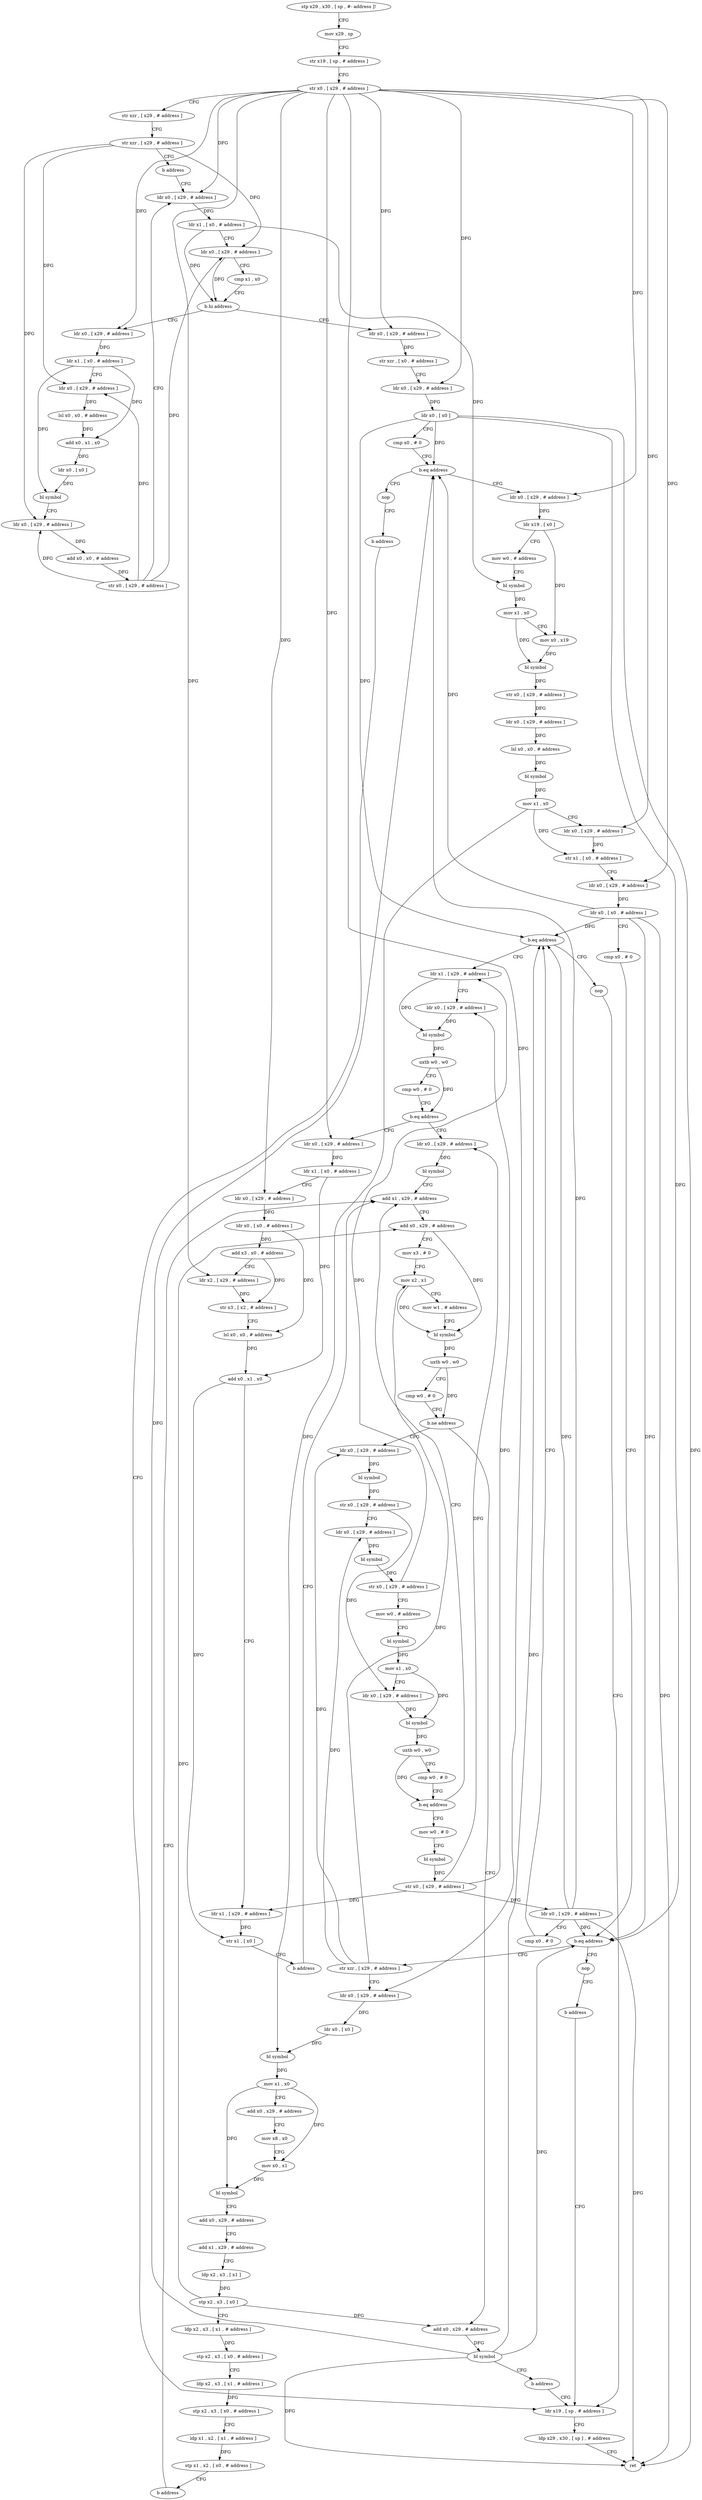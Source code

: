 digraph "func" {
"96432" [label = "stp x29 , x30 , [ sp , #- address ]!" ]
"96436" [label = "mov x29 , sp" ]
"96440" [label = "str x19 , [ sp , # address ]" ]
"96444" [label = "str x0 , [ x29 , # address ]" ]
"96448" [label = "str xzr , [ x29 , # address ]" ]
"96452" [label = "str xzr , [ x29 , # address ]" ]
"96456" [label = "b address" ]
"96500" [label = "ldr x0 , [ x29 , # address ]" ]
"96504" [label = "ldr x1 , [ x0 , # address ]" ]
"96508" [label = "ldr x0 , [ x29 , # address ]" ]
"96512" [label = "cmp x1 , x0" ]
"96516" [label = "b.hi address" ]
"96460" [label = "ldr x0 , [ x29 , # address ]" ]
"96520" [label = "ldr x0 , [ x29 , # address ]" ]
"96464" [label = "ldr x1 , [ x0 , # address ]" ]
"96468" [label = "ldr x0 , [ x29 , # address ]" ]
"96472" [label = "lsl x0 , x0 , # address" ]
"96476" [label = "add x0 , x1 , x0" ]
"96480" [label = "ldr x0 , [ x0 ]" ]
"96484" [label = "bl symbol" ]
"96488" [label = "ldr x0 , [ x29 , # address ]" ]
"96492" [label = "add x0 , x0 , # address" ]
"96496" [label = "str x0 , [ x29 , # address ]" ]
"96524" [label = "str xzr , [ x0 , # address ]" ]
"96528" [label = "ldr x0 , [ x29 , # address ]" ]
"96532" [label = "ldr x0 , [ x0 ]" ]
"96536" [label = "cmp x0 , # 0" ]
"96540" [label = "b.eq address" ]
"96904" [label = "nop" ]
"96544" [label = "ldr x0 , [ x29 , # address ]" ]
"96908" [label = "b address" ]
"96924" [label = "ldr x19 , [ sp , # address ]" ]
"96548" [label = "ldr x19 , [ x0 ]" ]
"96552" [label = "mov w0 , # address" ]
"96556" [label = "bl symbol" ]
"96560" [label = "mov x1 , x0" ]
"96564" [label = "mov x0 , x19" ]
"96568" [label = "bl symbol" ]
"96572" [label = "str x0 , [ x29 , # address ]" ]
"96576" [label = "ldr x0 , [ x29 , # address ]" ]
"96580" [label = "lsl x0 , x0 , # address" ]
"96584" [label = "bl symbol" ]
"96588" [label = "mov x1 , x0" ]
"96592" [label = "ldr x0 , [ x29 , # address ]" ]
"96596" [label = "str x1 , [ x0 , # address ]" ]
"96600" [label = "ldr x0 , [ x29 , # address ]" ]
"96604" [label = "ldr x0 , [ x0 , # address ]" ]
"96608" [label = "cmp x0 , # 0" ]
"96612" [label = "b.eq address" ]
"96912" [label = "nop" ]
"96616" [label = "str xzr , [ x29 , # address ]" ]
"96928" [label = "ldp x29 , x30 , [ sp ] , # address" ]
"96932" [label = "ret" ]
"96916" [label = "b address" ]
"96620" [label = "ldr x0 , [ x29 , # address ]" ]
"96624" [label = "ldr x0 , [ x0 ]" ]
"96628" [label = "bl symbol" ]
"96632" [label = "mov x1 , x0" ]
"96636" [label = "add x0 , x29 , # address" ]
"96640" [label = "mov x8 , x0" ]
"96644" [label = "mov x0 , x1" ]
"96648" [label = "bl symbol" ]
"96652" [label = "add x0 , x29 , # address" ]
"96656" [label = "add x1 , x29 , # address" ]
"96660" [label = "ldp x2 , x3 , [ x1 ]" ]
"96664" [label = "stp x2 , x3 , [ x0 ]" ]
"96668" [label = "ldp x2 , x3 , [ x1 , # address ]" ]
"96672" [label = "stp x2 , x3 , [ x0 , # address ]" ]
"96676" [label = "ldp x2 , x3 , [ x1 , # address ]" ]
"96680" [label = "stp x2 , x3 , [ x0 , # address ]" ]
"96684" [label = "ldp x1 , x2 , [ x1 , # address ]" ]
"96688" [label = "stp x1 , x2 , [ x0 , # address ]" ]
"96692" [label = "b address" ]
"96856" [label = "add x1 , x29 , # address" ]
"96860" [label = "add x0 , x29 , # address" ]
"96864" [label = "mov x3 , # 0" ]
"96868" [label = "mov x2 , x1" ]
"96872" [label = "mov w1 , # address" ]
"96876" [label = "bl symbol" ]
"96880" [label = "uxtb w0 , w0" ]
"96884" [label = "cmp w0 , # 0" ]
"96888" [label = "b.ne address" ]
"96696" [label = "ldr x0 , [ x29 , # address ]" ]
"96892" [label = "add x0 , x29 , # address" ]
"96700" [label = "bl symbol" ]
"96704" [label = "str x0 , [ x29 , # address ]" ]
"96708" [label = "ldr x0 , [ x29 , # address ]" ]
"96712" [label = "bl symbol" ]
"96716" [label = "str x0 , [ x29 , # address ]" ]
"96720" [label = "mov w0 , # address" ]
"96724" [label = "bl symbol" ]
"96728" [label = "mov x1 , x0" ]
"96732" [label = "ldr x0 , [ x29 , # address ]" ]
"96736" [label = "bl symbol" ]
"96740" [label = "uxtb w0 , w0" ]
"96744" [label = "cmp w0 , # 0" ]
"96748" [label = "b.eq address" ]
"96752" [label = "mov w0 , # 0" ]
"96896" [label = "bl symbol" ]
"96900" [label = "b address" ]
"96756" [label = "bl symbol" ]
"96760" [label = "str x0 , [ x29 , # address ]" ]
"96764" [label = "ldr x0 , [ x29 , # address ]" ]
"96768" [label = "cmp x0 , # 0" ]
"96772" [label = "b.eq address" ]
"96920" [label = "nop" ]
"96776" [label = "ldr x1 , [ x29 , # address ]" ]
"96780" [label = "ldr x0 , [ x29 , # address ]" ]
"96784" [label = "bl symbol" ]
"96788" [label = "uxtb w0 , w0" ]
"96792" [label = "cmp w0 , # 0" ]
"96796" [label = "b.eq address" ]
"96848" [label = "ldr x0 , [ x29 , # address ]" ]
"96800" [label = "ldr x0 , [ x29 , # address ]" ]
"96852" [label = "bl symbol" ]
"96804" [label = "ldr x1 , [ x0 , # address ]" ]
"96808" [label = "ldr x0 , [ x29 , # address ]" ]
"96812" [label = "ldr x0 , [ x0 , # address ]" ]
"96816" [label = "add x3 , x0 , # address" ]
"96820" [label = "ldr x2 , [ x29 , # address ]" ]
"96824" [label = "str x3 , [ x2 , # address ]" ]
"96828" [label = "lsl x0 , x0 , # address" ]
"96832" [label = "add x0 , x1 , x0" ]
"96836" [label = "ldr x1 , [ x29 , # address ]" ]
"96840" [label = "str x1 , [ x0 ]" ]
"96844" [label = "b address" ]
"96432" -> "96436" [ label = "CFG" ]
"96436" -> "96440" [ label = "CFG" ]
"96440" -> "96444" [ label = "CFG" ]
"96444" -> "96448" [ label = "CFG" ]
"96444" -> "96500" [ label = "DFG" ]
"96444" -> "96460" [ label = "DFG" ]
"96444" -> "96520" [ label = "DFG" ]
"96444" -> "96528" [ label = "DFG" ]
"96444" -> "96544" [ label = "DFG" ]
"96444" -> "96592" [ label = "DFG" ]
"96444" -> "96600" [ label = "DFG" ]
"96444" -> "96620" [ label = "DFG" ]
"96444" -> "96800" [ label = "DFG" ]
"96444" -> "96808" [ label = "DFG" ]
"96444" -> "96820" [ label = "DFG" ]
"96448" -> "96452" [ label = "CFG" ]
"96452" -> "96456" [ label = "CFG" ]
"96452" -> "96508" [ label = "DFG" ]
"96452" -> "96468" [ label = "DFG" ]
"96452" -> "96488" [ label = "DFG" ]
"96456" -> "96500" [ label = "CFG" ]
"96500" -> "96504" [ label = "DFG" ]
"96504" -> "96508" [ label = "CFG" ]
"96504" -> "96516" [ label = "DFG" ]
"96504" -> "96556" [ label = "DFG" ]
"96508" -> "96512" [ label = "CFG" ]
"96508" -> "96516" [ label = "DFG" ]
"96512" -> "96516" [ label = "CFG" ]
"96516" -> "96460" [ label = "CFG" ]
"96516" -> "96520" [ label = "CFG" ]
"96460" -> "96464" [ label = "DFG" ]
"96520" -> "96524" [ label = "DFG" ]
"96464" -> "96468" [ label = "CFG" ]
"96464" -> "96476" [ label = "DFG" ]
"96464" -> "96484" [ label = "DFG" ]
"96468" -> "96472" [ label = "DFG" ]
"96472" -> "96476" [ label = "DFG" ]
"96476" -> "96480" [ label = "DFG" ]
"96480" -> "96484" [ label = "DFG" ]
"96484" -> "96488" [ label = "CFG" ]
"96488" -> "96492" [ label = "DFG" ]
"96492" -> "96496" [ label = "DFG" ]
"96496" -> "96500" [ label = "CFG" ]
"96496" -> "96508" [ label = "DFG" ]
"96496" -> "96468" [ label = "DFG" ]
"96496" -> "96488" [ label = "DFG" ]
"96524" -> "96528" [ label = "CFG" ]
"96528" -> "96532" [ label = "DFG" ]
"96532" -> "96536" [ label = "CFG" ]
"96532" -> "96540" [ label = "DFG" ]
"96532" -> "96612" [ label = "DFG" ]
"96532" -> "96932" [ label = "DFG" ]
"96532" -> "96772" [ label = "DFG" ]
"96536" -> "96540" [ label = "CFG" ]
"96540" -> "96904" [ label = "CFG" ]
"96540" -> "96544" [ label = "CFG" ]
"96904" -> "96908" [ label = "CFG" ]
"96544" -> "96548" [ label = "DFG" ]
"96908" -> "96924" [ label = "CFG" ]
"96924" -> "96928" [ label = "CFG" ]
"96548" -> "96552" [ label = "CFG" ]
"96548" -> "96564" [ label = "DFG" ]
"96552" -> "96556" [ label = "CFG" ]
"96556" -> "96560" [ label = "DFG" ]
"96560" -> "96564" [ label = "CFG" ]
"96560" -> "96568" [ label = "DFG" ]
"96564" -> "96568" [ label = "DFG" ]
"96568" -> "96572" [ label = "DFG" ]
"96572" -> "96576" [ label = "DFG" ]
"96576" -> "96580" [ label = "DFG" ]
"96580" -> "96584" [ label = "DFG" ]
"96584" -> "96588" [ label = "DFG" ]
"96588" -> "96592" [ label = "CFG" ]
"96588" -> "96596" [ label = "DFG" ]
"96588" -> "96628" [ label = "DFG" ]
"96592" -> "96596" [ label = "DFG" ]
"96596" -> "96600" [ label = "CFG" ]
"96600" -> "96604" [ label = "DFG" ]
"96604" -> "96608" [ label = "CFG" ]
"96604" -> "96540" [ label = "DFG" ]
"96604" -> "96612" [ label = "DFG" ]
"96604" -> "96932" [ label = "DFG" ]
"96604" -> "96772" [ label = "DFG" ]
"96608" -> "96612" [ label = "CFG" ]
"96612" -> "96912" [ label = "CFG" ]
"96612" -> "96616" [ label = "CFG" ]
"96912" -> "96916" [ label = "CFG" ]
"96616" -> "96620" [ label = "CFG" ]
"96616" -> "96696" [ label = "DFG" ]
"96616" -> "96708" [ label = "DFG" ]
"96616" -> "96868" [ label = "DFG" ]
"96928" -> "96932" [ label = "CFG" ]
"96916" -> "96924" [ label = "CFG" ]
"96620" -> "96624" [ label = "DFG" ]
"96624" -> "96628" [ label = "DFG" ]
"96628" -> "96632" [ label = "DFG" ]
"96632" -> "96636" [ label = "CFG" ]
"96632" -> "96644" [ label = "DFG" ]
"96632" -> "96648" [ label = "DFG" ]
"96636" -> "96640" [ label = "CFG" ]
"96640" -> "96644" [ label = "CFG" ]
"96644" -> "96648" [ label = "DFG" ]
"96648" -> "96652" [ label = "CFG" ]
"96652" -> "96656" [ label = "CFG" ]
"96656" -> "96660" [ label = "CFG" ]
"96660" -> "96664" [ label = "DFG" ]
"96664" -> "96668" [ label = "CFG" ]
"96664" -> "96860" [ label = "DFG" ]
"96664" -> "96892" [ label = "DFG" ]
"96668" -> "96672" [ label = "DFG" ]
"96672" -> "96676" [ label = "CFG" ]
"96676" -> "96680" [ label = "DFG" ]
"96680" -> "96684" [ label = "CFG" ]
"96684" -> "96688" [ label = "DFG" ]
"96688" -> "96692" [ label = "CFG" ]
"96692" -> "96856" [ label = "CFG" ]
"96856" -> "96860" [ label = "CFG" ]
"96860" -> "96864" [ label = "CFG" ]
"96860" -> "96876" [ label = "DFG" ]
"96864" -> "96868" [ label = "CFG" ]
"96868" -> "96872" [ label = "CFG" ]
"96868" -> "96876" [ label = "DFG" ]
"96872" -> "96876" [ label = "CFG" ]
"96876" -> "96880" [ label = "DFG" ]
"96880" -> "96884" [ label = "CFG" ]
"96880" -> "96888" [ label = "DFG" ]
"96884" -> "96888" [ label = "CFG" ]
"96888" -> "96696" [ label = "CFG" ]
"96888" -> "96892" [ label = "CFG" ]
"96696" -> "96700" [ label = "DFG" ]
"96892" -> "96896" [ label = "DFG" ]
"96700" -> "96704" [ label = "DFG" ]
"96704" -> "96708" [ label = "CFG" ]
"96704" -> "96732" [ label = "DFG" ]
"96708" -> "96712" [ label = "DFG" ]
"96712" -> "96716" [ label = "DFG" ]
"96716" -> "96720" [ label = "CFG" ]
"96716" -> "96776" [ label = "DFG" ]
"96720" -> "96724" [ label = "CFG" ]
"96724" -> "96728" [ label = "DFG" ]
"96728" -> "96732" [ label = "CFG" ]
"96728" -> "96736" [ label = "DFG" ]
"96732" -> "96736" [ label = "DFG" ]
"96736" -> "96740" [ label = "DFG" ]
"96740" -> "96744" [ label = "CFG" ]
"96740" -> "96748" [ label = "DFG" ]
"96744" -> "96748" [ label = "CFG" ]
"96748" -> "96856" [ label = "CFG" ]
"96748" -> "96752" [ label = "CFG" ]
"96752" -> "96756" [ label = "CFG" ]
"96896" -> "96900" [ label = "CFG" ]
"96896" -> "96540" [ label = "DFG" ]
"96896" -> "96612" [ label = "DFG" ]
"96896" -> "96932" [ label = "DFG" ]
"96896" -> "96772" [ label = "DFG" ]
"96900" -> "96924" [ label = "CFG" ]
"96756" -> "96760" [ label = "DFG" ]
"96760" -> "96764" [ label = "DFG" ]
"96760" -> "96780" [ label = "DFG" ]
"96760" -> "96848" [ label = "DFG" ]
"96760" -> "96836" [ label = "DFG" ]
"96764" -> "96768" [ label = "CFG" ]
"96764" -> "96540" [ label = "DFG" ]
"96764" -> "96612" [ label = "DFG" ]
"96764" -> "96932" [ label = "DFG" ]
"96764" -> "96772" [ label = "DFG" ]
"96768" -> "96772" [ label = "CFG" ]
"96772" -> "96920" [ label = "CFG" ]
"96772" -> "96776" [ label = "CFG" ]
"96920" -> "96924" [ label = "CFG" ]
"96776" -> "96780" [ label = "CFG" ]
"96776" -> "96784" [ label = "DFG" ]
"96780" -> "96784" [ label = "DFG" ]
"96784" -> "96788" [ label = "DFG" ]
"96788" -> "96792" [ label = "CFG" ]
"96788" -> "96796" [ label = "DFG" ]
"96792" -> "96796" [ label = "CFG" ]
"96796" -> "96848" [ label = "CFG" ]
"96796" -> "96800" [ label = "CFG" ]
"96848" -> "96852" [ label = "DFG" ]
"96800" -> "96804" [ label = "DFG" ]
"96852" -> "96856" [ label = "CFG" ]
"96804" -> "96808" [ label = "CFG" ]
"96804" -> "96832" [ label = "DFG" ]
"96808" -> "96812" [ label = "DFG" ]
"96812" -> "96816" [ label = "DFG" ]
"96812" -> "96828" [ label = "DFG" ]
"96816" -> "96820" [ label = "CFG" ]
"96816" -> "96824" [ label = "DFG" ]
"96820" -> "96824" [ label = "DFG" ]
"96824" -> "96828" [ label = "CFG" ]
"96828" -> "96832" [ label = "DFG" ]
"96832" -> "96836" [ label = "CFG" ]
"96832" -> "96840" [ label = "DFG" ]
"96836" -> "96840" [ label = "DFG" ]
"96840" -> "96844" [ label = "CFG" ]
"96844" -> "96856" [ label = "CFG" ]
}
